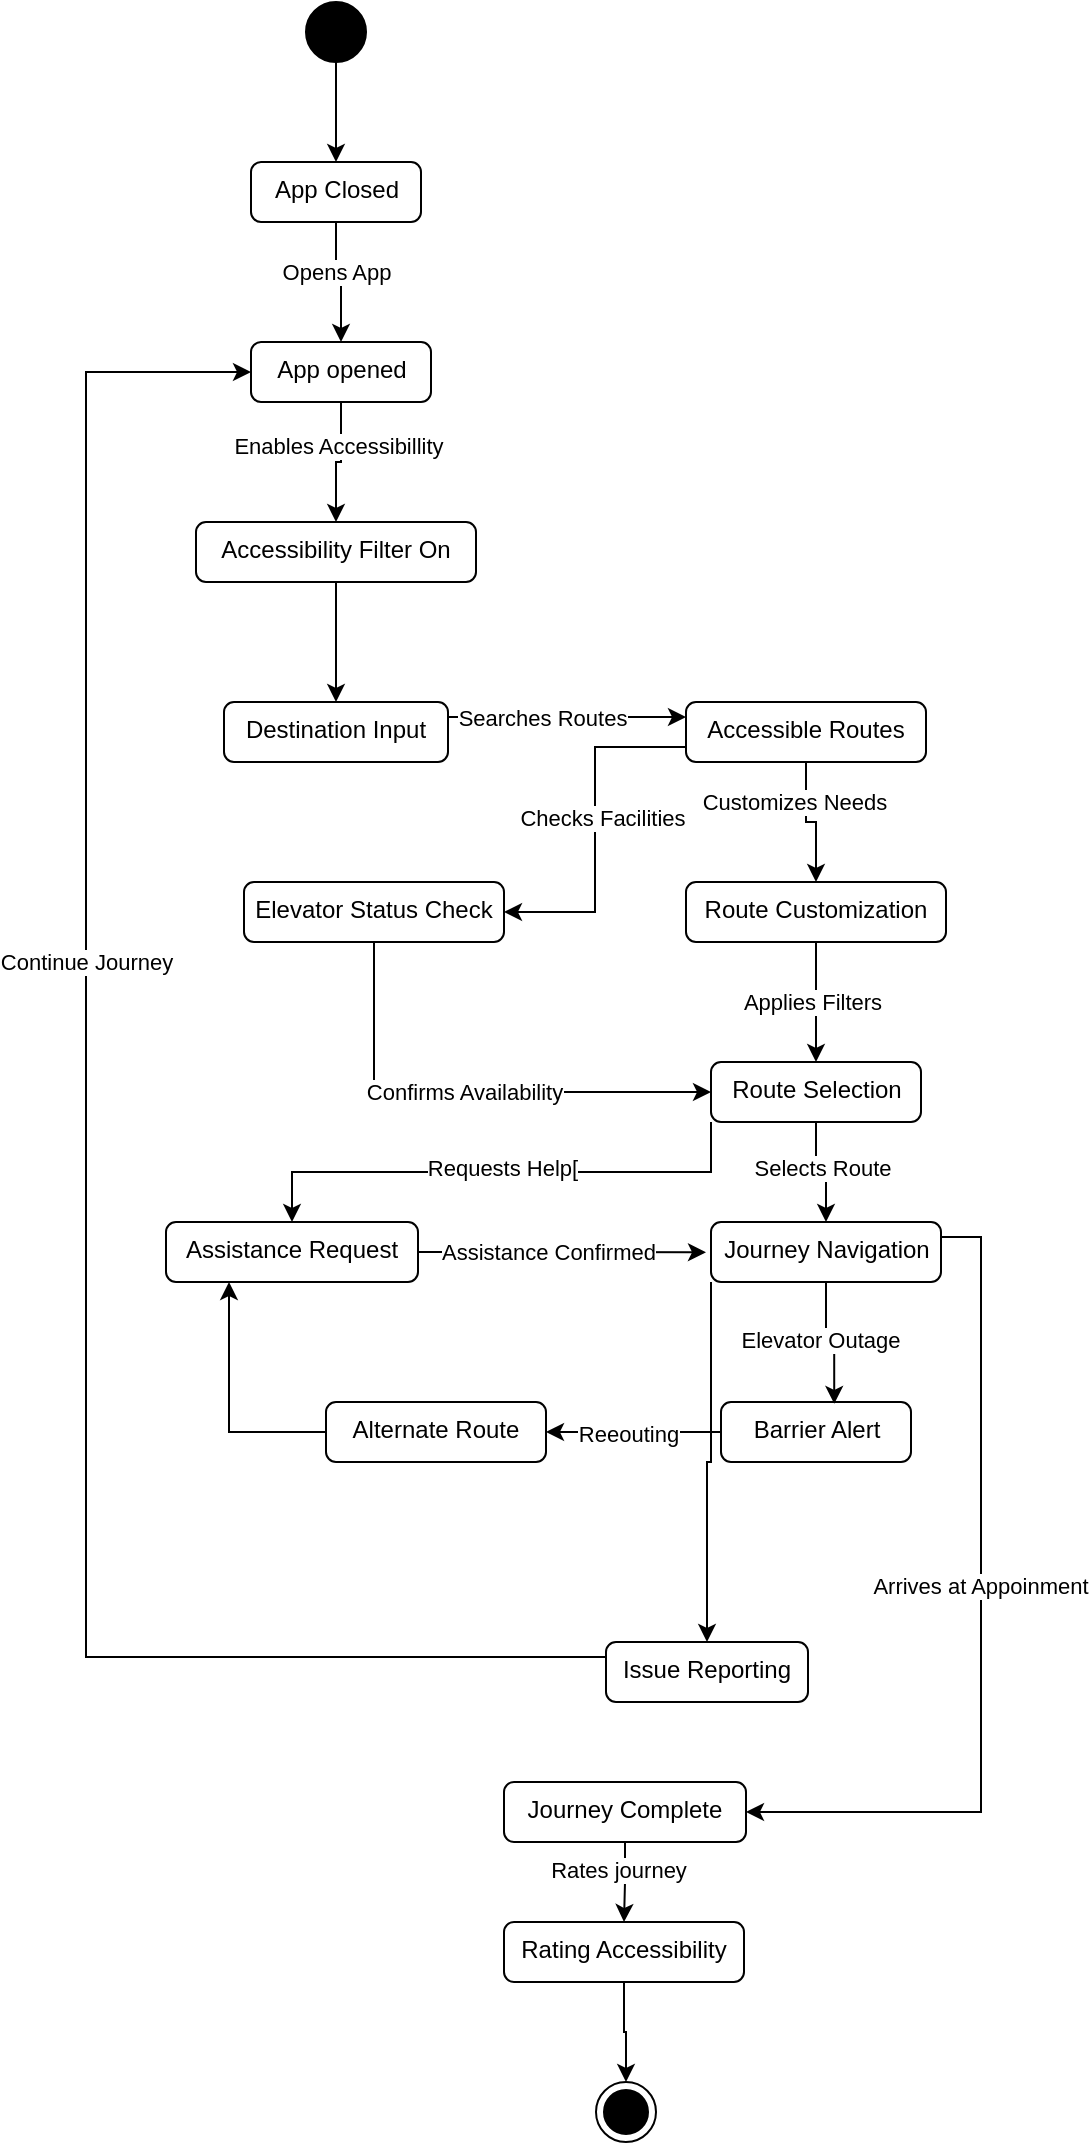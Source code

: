 <mxfile version="27.0.2">
  <diagram name="Page-1" id="ITsfA0jUoIWZ8JOImpfv">
    <mxGraphModel dx="1463" dy="1789" grid="1" gridSize="10" guides="1" tooltips="1" connect="1" arrows="1" fold="1" page="1" pageScale="1" pageWidth="827" pageHeight="1169" math="0" shadow="0">
      <root>
        <mxCell id="0" />
        <mxCell id="1" parent="0" />
        <mxCell id="N4zCyXwm6U3EzVGP2dkM-3" style="edgeStyle=orthogonalEdgeStyle;rounded=0;orthogonalLoop=1;jettySize=auto;html=1;exitX=0.5;exitY=1;exitDx=0;exitDy=0;entryX=0.5;entryY=0;entryDx=0;entryDy=0;" edge="1" parent="1" source="N4zCyXwm6U3EzVGP2dkM-1" target="N4zCyXwm6U3EzVGP2dkM-2">
          <mxGeometry relative="1" as="geometry" />
        </mxCell>
        <mxCell id="N4zCyXwm6U3EzVGP2dkM-1" value="" style="ellipse;fillColor=strokeColor;html=1;" vertex="1" parent="1">
          <mxGeometry x="380" y="60" width="30" height="30" as="geometry" />
        </mxCell>
        <mxCell id="N4zCyXwm6U3EzVGP2dkM-5" style="edgeStyle=orthogonalEdgeStyle;rounded=0;orthogonalLoop=1;jettySize=auto;html=1;exitX=0.5;exitY=1;exitDx=0;exitDy=0;" edge="1" parent="1" source="N4zCyXwm6U3EzVGP2dkM-2" target="N4zCyXwm6U3EzVGP2dkM-4">
          <mxGeometry relative="1" as="geometry" />
        </mxCell>
        <mxCell id="N4zCyXwm6U3EzVGP2dkM-6" value="Opens App" style="edgeLabel;html=1;align=center;verticalAlign=middle;resizable=0;points=[];" vertex="1" connectable="0" parent="N4zCyXwm6U3EzVGP2dkM-5">
          <mxGeometry x="-0.213" relative="1" as="geometry">
            <mxPoint as="offset" />
          </mxGeometry>
        </mxCell>
        <mxCell id="N4zCyXwm6U3EzVGP2dkM-2" value="App Closed" style="html=1;align=center;verticalAlign=top;rounded=1;absoluteArcSize=1;arcSize=10;dashed=0;whiteSpace=wrap;" vertex="1" parent="1">
          <mxGeometry x="352.5" y="140" width="85" height="30" as="geometry" />
        </mxCell>
        <mxCell id="N4zCyXwm6U3EzVGP2dkM-8" style="edgeStyle=orthogonalEdgeStyle;rounded=0;orthogonalLoop=1;jettySize=auto;html=1;exitX=0.5;exitY=1;exitDx=0;exitDy=0;entryX=0.5;entryY=0;entryDx=0;entryDy=0;" edge="1" parent="1" source="N4zCyXwm6U3EzVGP2dkM-4" target="N4zCyXwm6U3EzVGP2dkM-7">
          <mxGeometry relative="1" as="geometry" />
        </mxCell>
        <mxCell id="N4zCyXwm6U3EzVGP2dkM-9" value="Enables Accessibillity" style="edgeLabel;html=1;align=center;verticalAlign=middle;resizable=0;points=[];" vertex="1" connectable="0" parent="N4zCyXwm6U3EzVGP2dkM-8">
          <mxGeometry x="-0.307" y="-2" relative="1" as="geometry">
            <mxPoint as="offset" />
          </mxGeometry>
        </mxCell>
        <mxCell id="N4zCyXwm6U3EzVGP2dkM-4" value="App opened" style="html=1;align=center;verticalAlign=top;rounded=1;absoluteArcSize=1;arcSize=10;dashed=0;whiteSpace=wrap;" vertex="1" parent="1">
          <mxGeometry x="352.5" y="230" width="90" height="30" as="geometry" />
        </mxCell>
        <mxCell id="N4zCyXwm6U3EzVGP2dkM-11" style="edgeStyle=orthogonalEdgeStyle;rounded=0;orthogonalLoop=1;jettySize=auto;html=1;exitX=0.5;exitY=1;exitDx=0;exitDy=0;entryX=0.5;entryY=0;entryDx=0;entryDy=0;" edge="1" parent="1" source="N4zCyXwm6U3EzVGP2dkM-7" target="N4zCyXwm6U3EzVGP2dkM-10">
          <mxGeometry relative="1" as="geometry" />
        </mxCell>
        <mxCell id="N4zCyXwm6U3EzVGP2dkM-7" value="Accessibility Filter On" style="html=1;align=center;verticalAlign=top;rounded=1;absoluteArcSize=1;arcSize=10;dashed=0;whiteSpace=wrap;" vertex="1" parent="1">
          <mxGeometry x="325" y="320" width="140" height="30" as="geometry" />
        </mxCell>
        <mxCell id="N4zCyXwm6U3EzVGP2dkM-13" style="edgeStyle=orthogonalEdgeStyle;rounded=0;orthogonalLoop=1;jettySize=auto;html=1;exitX=1;exitY=0.25;exitDx=0;exitDy=0;entryX=0;entryY=0.25;entryDx=0;entryDy=0;" edge="1" parent="1" source="N4zCyXwm6U3EzVGP2dkM-10" target="N4zCyXwm6U3EzVGP2dkM-12">
          <mxGeometry relative="1" as="geometry" />
        </mxCell>
        <mxCell id="N4zCyXwm6U3EzVGP2dkM-14" value="Searches Routes" style="edgeLabel;html=1;align=center;verticalAlign=middle;resizable=0;points=[];" vertex="1" connectable="0" parent="N4zCyXwm6U3EzVGP2dkM-13">
          <mxGeometry x="-0.217" relative="1" as="geometry">
            <mxPoint as="offset" />
          </mxGeometry>
        </mxCell>
        <mxCell id="N4zCyXwm6U3EzVGP2dkM-10" value="Destination Input" style="html=1;align=center;verticalAlign=top;rounded=1;absoluteArcSize=1;arcSize=10;dashed=0;whiteSpace=wrap;" vertex="1" parent="1">
          <mxGeometry x="339" y="410" width="112" height="30" as="geometry" />
        </mxCell>
        <mxCell id="N4zCyXwm6U3EzVGP2dkM-16" style="edgeStyle=orthogonalEdgeStyle;rounded=0;orthogonalLoop=1;jettySize=auto;html=1;exitX=0.5;exitY=1;exitDx=0;exitDy=0;entryX=0.5;entryY=0;entryDx=0;entryDy=0;" edge="1" parent="1" source="N4zCyXwm6U3EzVGP2dkM-12" target="N4zCyXwm6U3EzVGP2dkM-15">
          <mxGeometry relative="1" as="geometry" />
        </mxCell>
        <mxCell id="N4zCyXwm6U3EzVGP2dkM-17" value="Customizes Needs" style="edgeLabel;html=1;align=center;verticalAlign=middle;resizable=0;points=[];" vertex="1" connectable="0" parent="N4zCyXwm6U3EzVGP2dkM-16">
          <mxGeometry x="-0.392" y="-6" relative="1" as="geometry">
            <mxPoint as="offset" />
          </mxGeometry>
        </mxCell>
        <mxCell id="N4zCyXwm6U3EzVGP2dkM-25" style="edgeStyle=orthogonalEdgeStyle;rounded=0;orthogonalLoop=1;jettySize=auto;html=1;exitX=0;exitY=0.75;exitDx=0;exitDy=0;entryX=1;entryY=0.5;entryDx=0;entryDy=0;" edge="1" parent="1" source="N4zCyXwm6U3EzVGP2dkM-12" target="N4zCyXwm6U3EzVGP2dkM-24">
          <mxGeometry relative="1" as="geometry" />
        </mxCell>
        <mxCell id="N4zCyXwm6U3EzVGP2dkM-26" value="Checks Facilities" style="edgeLabel;html=1;align=center;verticalAlign=middle;resizable=0;points=[];" vertex="1" connectable="0" parent="N4zCyXwm6U3EzVGP2dkM-25">
          <mxGeometry x="-0.073" y="3" relative="1" as="geometry">
            <mxPoint as="offset" />
          </mxGeometry>
        </mxCell>
        <mxCell id="N4zCyXwm6U3EzVGP2dkM-12" value="Accessible Routes" style="html=1;align=center;verticalAlign=top;rounded=1;absoluteArcSize=1;arcSize=10;dashed=0;whiteSpace=wrap;" vertex="1" parent="1">
          <mxGeometry x="570" y="410" width="120" height="30" as="geometry" />
        </mxCell>
        <mxCell id="N4zCyXwm6U3EzVGP2dkM-19" style="edgeStyle=orthogonalEdgeStyle;rounded=0;orthogonalLoop=1;jettySize=auto;html=1;exitX=0.5;exitY=1;exitDx=0;exitDy=0;entryX=0.5;entryY=0;entryDx=0;entryDy=0;" edge="1" parent="1" source="N4zCyXwm6U3EzVGP2dkM-15" target="N4zCyXwm6U3EzVGP2dkM-18">
          <mxGeometry relative="1" as="geometry" />
        </mxCell>
        <mxCell id="N4zCyXwm6U3EzVGP2dkM-20" value="Applies Filters" style="edgeLabel;html=1;align=center;verticalAlign=middle;resizable=0;points=[];" vertex="1" connectable="0" parent="N4zCyXwm6U3EzVGP2dkM-19">
          <mxGeometry x="-0.016" y="-2" relative="1" as="geometry">
            <mxPoint as="offset" />
          </mxGeometry>
        </mxCell>
        <mxCell id="N4zCyXwm6U3EzVGP2dkM-15" value="Route Customization" style="html=1;align=center;verticalAlign=top;rounded=1;absoluteArcSize=1;arcSize=10;dashed=0;whiteSpace=wrap;" vertex="1" parent="1">
          <mxGeometry x="570" y="500" width="130" height="30" as="geometry" />
        </mxCell>
        <mxCell id="N4zCyXwm6U3EzVGP2dkM-22" style="edgeStyle=orthogonalEdgeStyle;rounded=0;orthogonalLoop=1;jettySize=auto;html=1;exitX=0.5;exitY=1;exitDx=0;exitDy=0;entryX=0.5;entryY=0;entryDx=0;entryDy=0;" edge="1" parent="1" source="N4zCyXwm6U3EzVGP2dkM-18" target="N4zCyXwm6U3EzVGP2dkM-21">
          <mxGeometry relative="1" as="geometry" />
        </mxCell>
        <mxCell id="N4zCyXwm6U3EzVGP2dkM-23" value="Selects Route" style="edgeLabel;html=1;align=center;verticalAlign=middle;resizable=0;points=[];" vertex="1" connectable="0" parent="N4zCyXwm6U3EzVGP2dkM-22">
          <mxGeometry x="0.011" y="2" relative="1" as="geometry">
            <mxPoint as="offset" />
          </mxGeometry>
        </mxCell>
        <mxCell id="N4zCyXwm6U3EzVGP2dkM-30" style="edgeStyle=orthogonalEdgeStyle;rounded=0;orthogonalLoop=1;jettySize=auto;html=1;exitX=0;exitY=1;exitDx=0;exitDy=0;entryX=0.5;entryY=0;entryDx=0;entryDy=0;" edge="1" parent="1" source="N4zCyXwm6U3EzVGP2dkM-18" target="N4zCyXwm6U3EzVGP2dkM-29">
          <mxGeometry relative="1" as="geometry" />
        </mxCell>
        <mxCell id="N4zCyXwm6U3EzVGP2dkM-31" value="Requests Help[" style="edgeLabel;html=1;align=center;verticalAlign=middle;resizable=0;points=[];" vertex="1" connectable="0" parent="N4zCyXwm6U3EzVGP2dkM-30">
          <mxGeometry x="0.003" y="-2" relative="1" as="geometry">
            <mxPoint as="offset" />
          </mxGeometry>
        </mxCell>
        <mxCell id="N4zCyXwm6U3EzVGP2dkM-18" value="Route Selection" style="html=1;align=center;verticalAlign=top;rounded=1;absoluteArcSize=1;arcSize=10;dashed=0;whiteSpace=wrap;" vertex="1" parent="1">
          <mxGeometry x="582.5" y="590" width="105" height="30" as="geometry" />
        </mxCell>
        <mxCell id="N4zCyXwm6U3EzVGP2dkM-42" style="edgeStyle=orthogonalEdgeStyle;rounded=0;orthogonalLoop=1;jettySize=auto;html=1;exitX=0;exitY=1;exitDx=0;exitDy=0;entryX=0.5;entryY=0;entryDx=0;entryDy=0;" edge="1" parent="1" source="N4zCyXwm6U3EzVGP2dkM-21" target="N4zCyXwm6U3EzVGP2dkM-41">
          <mxGeometry relative="1" as="geometry" />
        </mxCell>
        <mxCell id="N4zCyXwm6U3EzVGP2dkM-46" style="edgeStyle=orthogonalEdgeStyle;rounded=0;orthogonalLoop=1;jettySize=auto;html=1;exitX=1;exitY=0.25;exitDx=0;exitDy=0;entryX=1;entryY=0.5;entryDx=0;entryDy=0;" edge="1" parent="1" source="N4zCyXwm6U3EzVGP2dkM-21" target="N4zCyXwm6U3EzVGP2dkM-45">
          <mxGeometry relative="1" as="geometry" />
        </mxCell>
        <mxCell id="N4zCyXwm6U3EzVGP2dkM-47" value="Arrives at Appoinment" style="edgeLabel;html=1;align=center;verticalAlign=middle;resizable=0;points=[];" vertex="1" connectable="0" parent="N4zCyXwm6U3EzVGP2dkM-46">
          <mxGeometry x="-0.088" y="-1" relative="1" as="geometry">
            <mxPoint as="offset" />
          </mxGeometry>
        </mxCell>
        <mxCell id="N4zCyXwm6U3EzVGP2dkM-21" value="Journey Navigation" style="html=1;align=center;verticalAlign=top;rounded=1;absoluteArcSize=1;arcSize=10;dashed=0;whiteSpace=wrap;" vertex="1" parent="1">
          <mxGeometry x="582.5" y="670" width="115" height="30" as="geometry" />
        </mxCell>
        <mxCell id="N4zCyXwm6U3EzVGP2dkM-27" style="edgeStyle=orthogonalEdgeStyle;rounded=0;orthogonalLoop=1;jettySize=auto;html=1;exitX=0.5;exitY=1;exitDx=0;exitDy=0;entryX=0;entryY=0.5;entryDx=0;entryDy=0;" edge="1" parent="1" source="N4zCyXwm6U3EzVGP2dkM-24" target="N4zCyXwm6U3EzVGP2dkM-18">
          <mxGeometry relative="1" as="geometry" />
        </mxCell>
        <mxCell id="N4zCyXwm6U3EzVGP2dkM-28" value="Confirms Availability" style="edgeLabel;html=1;align=center;verticalAlign=middle;resizable=0;points=[];" vertex="1" connectable="0" parent="N4zCyXwm6U3EzVGP2dkM-27">
          <mxGeometry x="-0.015" relative="1" as="geometry">
            <mxPoint as="offset" />
          </mxGeometry>
        </mxCell>
        <mxCell id="N4zCyXwm6U3EzVGP2dkM-24" value="Elevator Status Check" style="html=1;align=center;verticalAlign=top;rounded=1;absoluteArcSize=1;arcSize=10;dashed=0;whiteSpace=wrap;" vertex="1" parent="1">
          <mxGeometry x="349" y="500" width="130" height="30" as="geometry" />
        </mxCell>
        <mxCell id="N4zCyXwm6U3EzVGP2dkM-32" style="edgeStyle=orthogonalEdgeStyle;rounded=0;orthogonalLoop=1;jettySize=auto;html=1;exitX=1;exitY=0.5;exitDx=0;exitDy=0;" edge="1" parent="1" source="N4zCyXwm6U3EzVGP2dkM-29">
          <mxGeometry relative="1" as="geometry">
            <mxPoint x="580" y="685.176" as="targetPoint" />
          </mxGeometry>
        </mxCell>
        <mxCell id="N4zCyXwm6U3EzVGP2dkM-33" value="Assistance Confirmed" style="edgeLabel;html=1;align=center;verticalAlign=middle;resizable=0;points=[];" vertex="1" connectable="0" parent="N4zCyXwm6U3EzVGP2dkM-32">
          <mxGeometry x="-0.104" relative="1" as="geometry">
            <mxPoint as="offset" />
          </mxGeometry>
        </mxCell>
        <mxCell id="N4zCyXwm6U3EzVGP2dkM-29" value="Assistance Request" style="html=1;align=center;verticalAlign=top;rounded=1;absoluteArcSize=1;arcSize=10;dashed=0;whiteSpace=wrap;" vertex="1" parent="1">
          <mxGeometry x="310" y="670" width="126" height="30" as="geometry" />
        </mxCell>
        <mxCell id="N4zCyXwm6U3EzVGP2dkM-38" style="edgeStyle=orthogonalEdgeStyle;rounded=0;orthogonalLoop=1;jettySize=auto;html=1;exitX=0;exitY=0.5;exitDx=0;exitDy=0;entryX=1;entryY=0.5;entryDx=0;entryDy=0;" edge="1" parent="1" source="N4zCyXwm6U3EzVGP2dkM-34" target="N4zCyXwm6U3EzVGP2dkM-37">
          <mxGeometry relative="1" as="geometry" />
        </mxCell>
        <mxCell id="N4zCyXwm6U3EzVGP2dkM-39" value="Reeouting" style="edgeLabel;html=1;align=center;verticalAlign=middle;resizable=0;points=[];" vertex="1" connectable="0" parent="N4zCyXwm6U3EzVGP2dkM-38">
          <mxGeometry x="0.067" y="1" relative="1" as="geometry">
            <mxPoint as="offset" />
          </mxGeometry>
        </mxCell>
        <mxCell id="N4zCyXwm6U3EzVGP2dkM-34" value="Barrier Alert" style="html=1;align=center;verticalAlign=top;rounded=1;absoluteArcSize=1;arcSize=10;dashed=0;whiteSpace=wrap;" vertex="1" parent="1">
          <mxGeometry x="587.5" y="760" width="95" height="30" as="geometry" />
        </mxCell>
        <mxCell id="N4zCyXwm6U3EzVGP2dkM-35" style="edgeStyle=orthogonalEdgeStyle;rounded=0;orthogonalLoop=1;jettySize=auto;html=1;exitX=0.5;exitY=1;exitDx=0;exitDy=0;entryX=0.596;entryY=0.031;entryDx=0;entryDy=0;entryPerimeter=0;" edge="1" parent="1" source="N4zCyXwm6U3EzVGP2dkM-21" target="N4zCyXwm6U3EzVGP2dkM-34">
          <mxGeometry relative="1" as="geometry" />
        </mxCell>
        <mxCell id="N4zCyXwm6U3EzVGP2dkM-36" value="Elevator Outage" style="edgeLabel;html=1;align=center;verticalAlign=middle;resizable=0;points=[];" vertex="1" connectable="0" parent="N4zCyXwm6U3EzVGP2dkM-35">
          <mxGeometry x="-0.11" y="-3" relative="1" as="geometry">
            <mxPoint as="offset" />
          </mxGeometry>
        </mxCell>
        <mxCell id="N4zCyXwm6U3EzVGP2dkM-40" style="edgeStyle=orthogonalEdgeStyle;rounded=0;orthogonalLoop=1;jettySize=auto;html=1;exitX=0;exitY=0.5;exitDx=0;exitDy=0;entryX=0.25;entryY=1;entryDx=0;entryDy=0;" edge="1" parent="1" source="N4zCyXwm6U3EzVGP2dkM-37" target="N4zCyXwm6U3EzVGP2dkM-29">
          <mxGeometry relative="1" as="geometry" />
        </mxCell>
        <mxCell id="N4zCyXwm6U3EzVGP2dkM-37" value="Alternate Route" style="html=1;align=center;verticalAlign=top;rounded=1;absoluteArcSize=1;arcSize=10;dashed=0;whiteSpace=wrap;" vertex="1" parent="1">
          <mxGeometry x="390" y="760" width="110" height="30" as="geometry" />
        </mxCell>
        <mxCell id="N4zCyXwm6U3EzVGP2dkM-43" style="edgeStyle=orthogonalEdgeStyle;rounded=0;orthogonalLoop=1;jettySize=auto;html=1;exitX=0;exitY=0.25;exitDx=0;exitDy=0;entryX=0;entryY=0.5;entryDx=0;entryDy=0;" edge="1" parent="1" source="N4zCyXwm6U3EzVGP2dkM-41" target="N4zCyXwm6U3EzVGP2dkM-4">
          <mxGeometry relative="1" as="geometry">
            <Array as="points">
              <mxPoint x="270" y="888" />
              <mxPoint x="270" y="245" />
            </Array>
          </mxGeometry>
        </mxCell>
        <mxCell id="N4zCyXwm6U3EzVGP2dkM-44" value="Continue Journey" style="edgeLabel;html=1;align=center;verticalAlign=middle;resizable=0;points=[];" vertex="1" connectable="0" parent="N4zCyXwm6U3EzVGP2dkM-43">
          <mxGeometry x="0.237" relative="1" as="geometry">
            <mxPoint y="1" as="offset" />
          </mxGeometry>
        </mxCell>
        <mxCell id="N4zCyXwm6U3EzVGP2dkM-41" value="Issue Reporting" style="html=1;align=center;verticalAlign=top;rounded=1;absoluteArcSize=1;arcSize=10;dashed=0;whiteSpace=wrap;" vertex="1" parent="1">
          <mxGeometry x="530" y="880" width="101" height="30" as="geometry" />
        </mxCell>
        <mxCell id="N4zCyXwm6U3EzVGP2dkM-49" style="edgeStyle=orthogonalEdgeStyle;rounded=0;orthogonalLoop=1;jettySize=auto;html=1;exitX=0.5;exitY=1;exitDx=0;exitDy=0;entryX=0.5;entryY=0;entryDx=0;entryDy=0;" edge="1" parent="1" source="N4zCyXwm6U3EzVGP2dkM-45" target="N4zCyXwm6U3EzVGP2dkM-48">
          <mxGeometry relative="1" as="geometry" />
        </mxCell>
        <mxCell id="N4zCyXwm6U3EzVGP2dkM-52" value="Rates journey" style="edgeLabel;html=1;align=center;verticalAlign=middle;resizable=0;points=[];" vertex="1" connectable="0" parent="N4zCyXwm6U3EzVGP2dkM-49">
          <mxGeometry x="-0.326" y="-4" relative="1" as="geometry">
            <mxPoint as="offset" />
          </mxGeometry>
        </mxCell>
        <mxCell id="N4zCyXwm6U3EzVGP2dkM-45" value="Journey Complete" style="html=1;align=center;verticalAlign=top;rounded=1;absoluteArcSize=1;arcSize=10;dashed=0;whiteSpace=wrap;" vertex="1" parent="1">
          <mxGeometry x="479" y="950" width="121" height="30" as="geometry" />
        </mxCell>
        <mxCell id="N4zCyXwm6U3EzVGP2dkM-51" style="edgeStyle=orthogonalEdgeStyle;rounded=0;orthogonalLoop=1;jettySize=auto;html=1;exitX=0.5;exitY=1;exitDx=0;exitDy=0;entryX=0.5;entryY=0;entryDx=0;entryDy=0;" edge="1" parent="1" source="N4zCyXwm6U3EzVGP2dkM-48" target="N4zCyXwm6U3EzVGP2dkM-50">
          <mxGeometry relative="1" as="geometry" />
        </mxCell>
        <mxCell id="N4zCyXwm6U3EzVGP2dkM-48" value="Rating Accessibility" style="html=1;align=center;verticalAlign=top;rounded=1;absoluteArcSize=1;arcSize=10;dashed=0;whiteSpace=wrap;" vertex="1" parent="1">
          <mxGeometry x="479" y="1020" width="120" height="30" as="geometry" />
        </mxCell>
        <mxCell id="N4zCyXwm6U3EzVGP2dkM-50" value="" style="ellipse;html=1;shape=endState;fillColor=strokeColor;" vertex="1" parent="1">
          <mxGeometry x="525" y="1100" width="30" height="30" as="geometry" />
        </mxCell>
      </root>
    </mxGraphModel>
  </diagram>
</mxfile>
